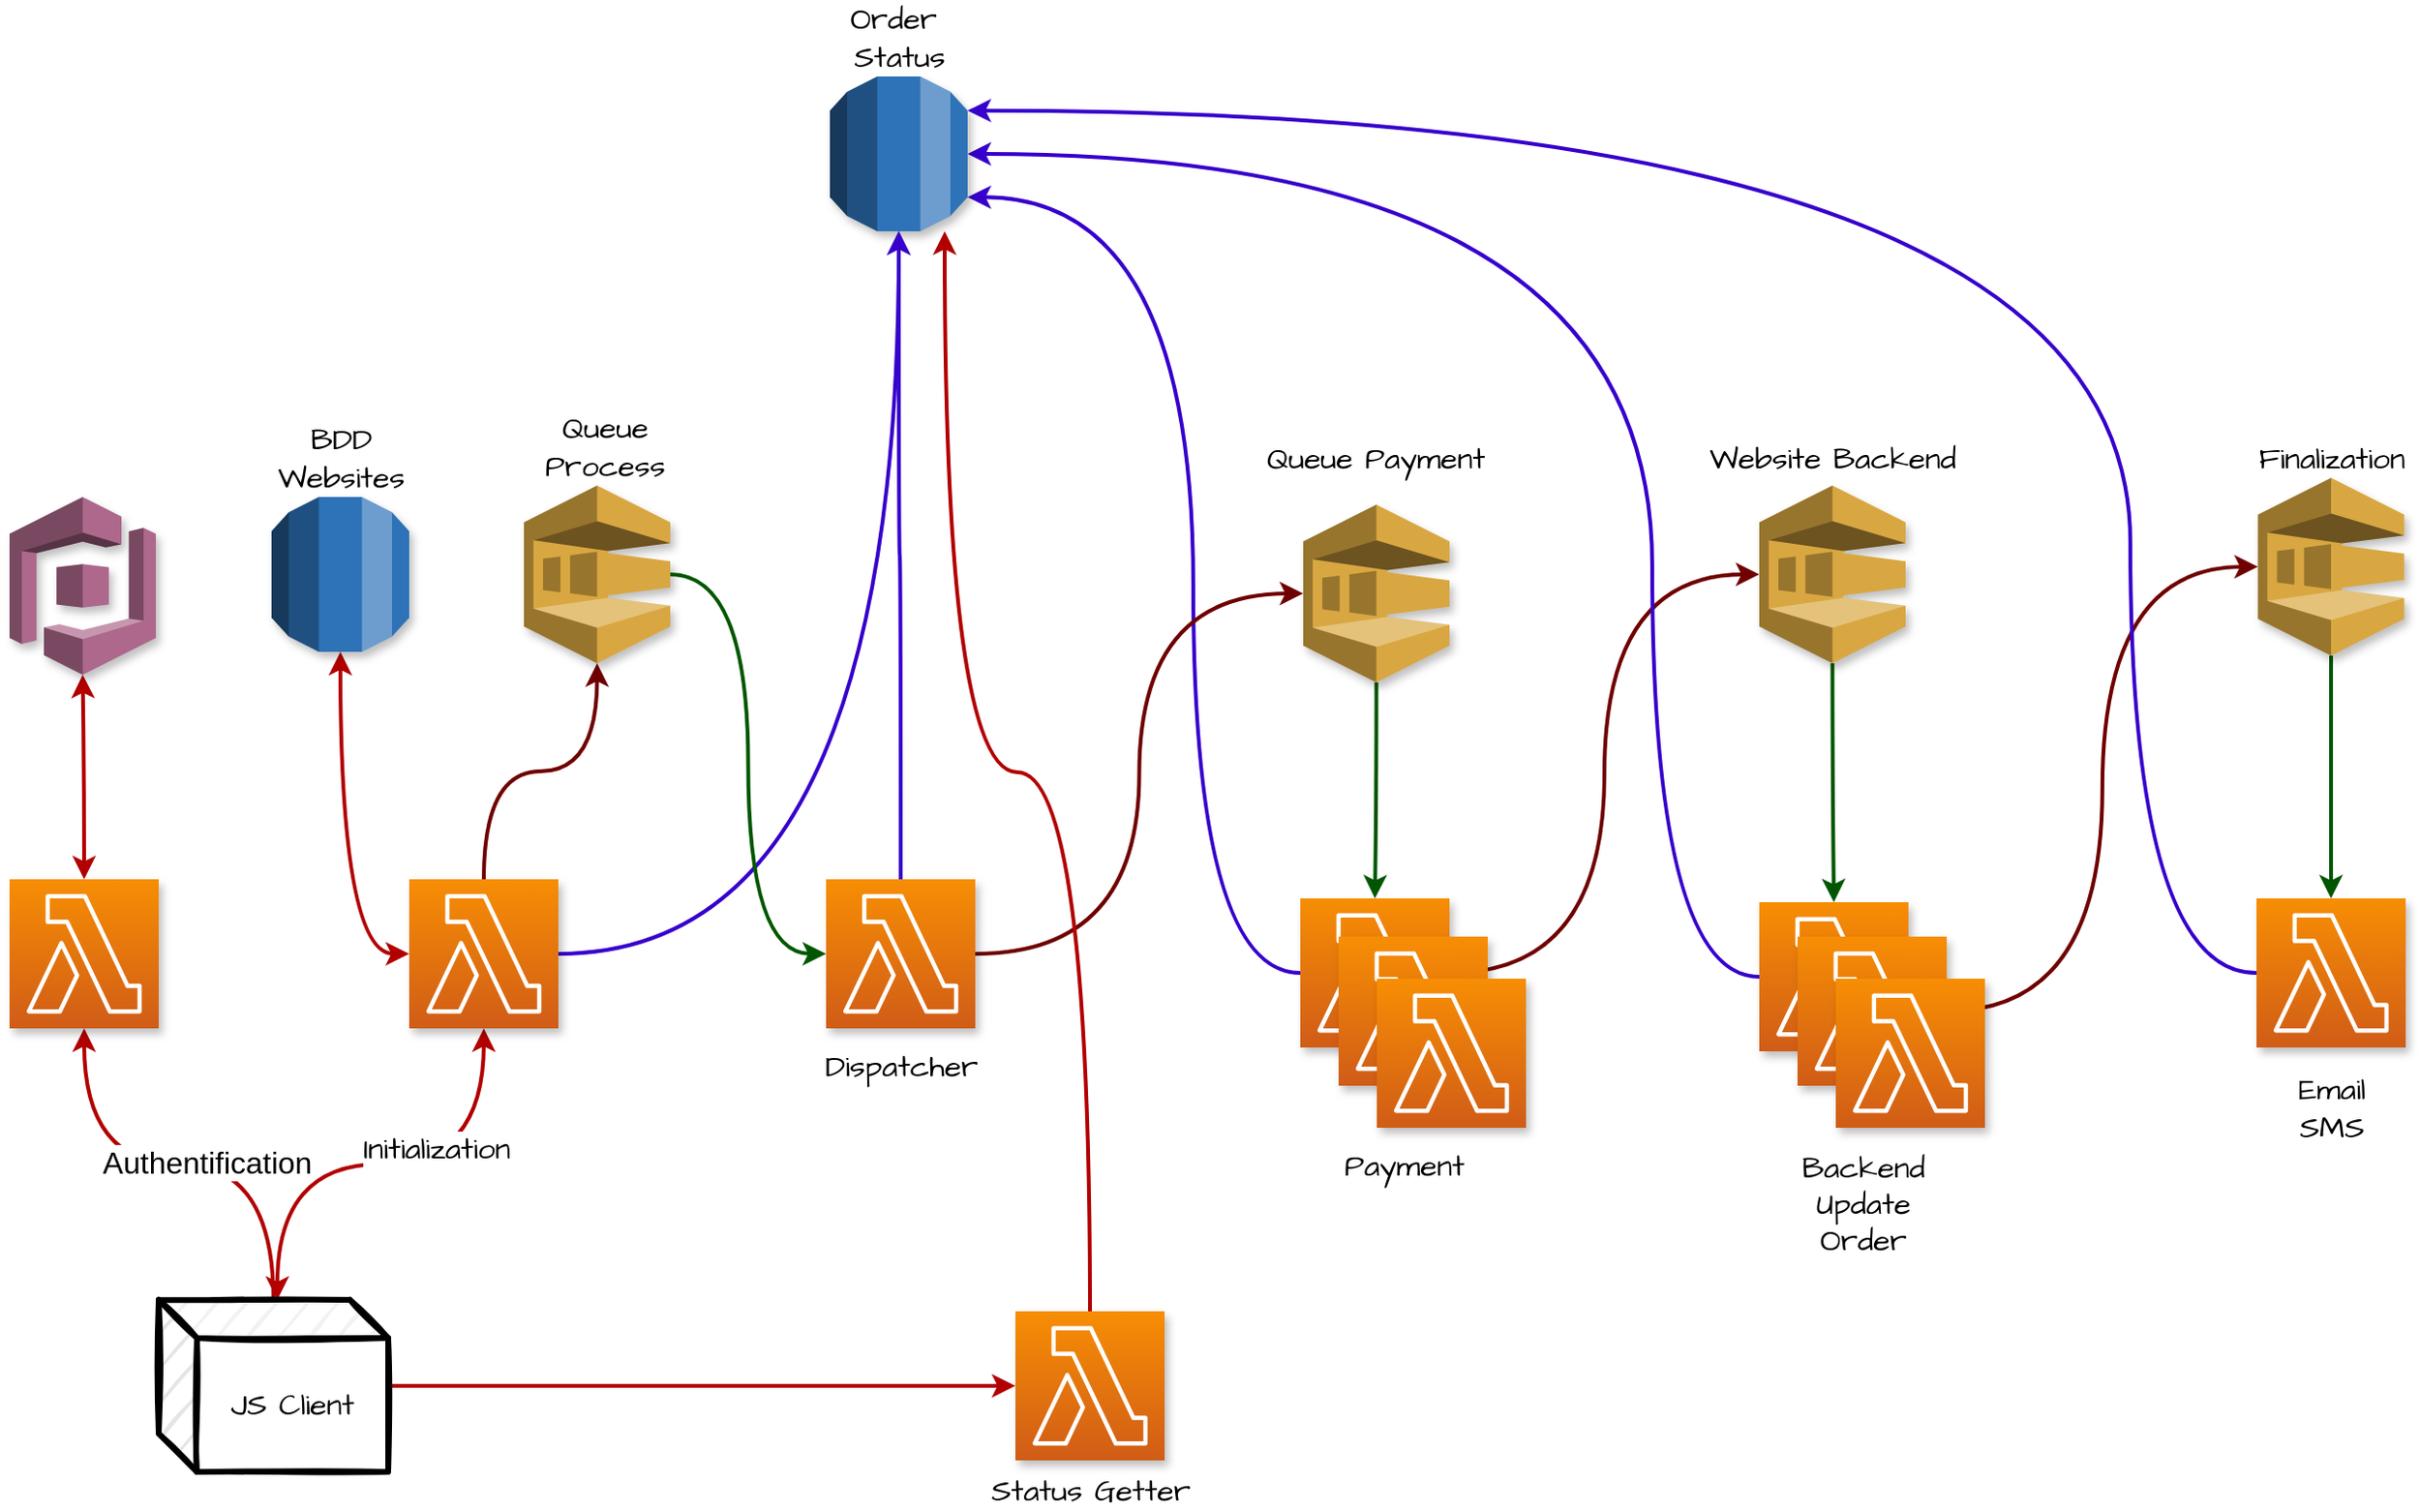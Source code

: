 <mxfile version="15.9.6" type="github">
  <diagram id="XZLAI_RSzJLNkHkKi3j2" name="Page-1">
    <mxGraphModel dx="1298" dy="1982" grid="1" gridSize="10" guides="1" tooltips="1" connect="1" arrows="1" fold="1" page="1" pageScale="1" pageWidth="827" pageHeight="1169" math="0" shadow="0">
      <root>
        <mxCell id="0" />
        <mxCell id="1" parent="0" />
        <mxCell id="h0UVCJsAGZdsQ6SNU_fm-9" style="edgeStyle=orthogonalEdgeStyle;orthogonalLoop=1;jettySize=auto;html=1;entryX=0.5;entryY=1;entryDx=0;entryDy=0;entryPerimeter=0;strokeWidth=2;sketch=0;curved=1;targetPerimeterSpacing=0;strokeColor=#B20000;fillColor=#e51400;" edge="1" parent="1" source="KVYzFe0HhOGAvs866bpS-1" target="h0UVCJsAGZdsQ6SNU_fm-3">
          <mxGeometry relative="1" as="geometry" />
        </mxCell>
        <mxCell id="h0UVCJsAGZdsQ6SNU_fm-10" value="Authentification" style="edgeLabel;html=1;align=center;verticalAlign=middle;resizable=0;points=[];fontSize=16;" vertex="1" connectable="0" parent="h0UVCJsAGZdsQ6SNU_fm-9">
          <mxGeometry x="-0.121" y="-1" relative="1" as="geometry">
            <mxPoint as="offset" />
          </mxGeometry>
        </mxCell>
        <mxCell id="h0UVCJsAGZdsQ6SNU_fm-15" style="edgeStyle=orthogonalEdgeStyle;curved=1;sketch=0;orthogonalLoop=1;jettySize=auto;html=1;entryX=0.5;entryY=1;entryDx=0;entryDy=0;entryPerimeter=0;fontFamily=Architects Daughter;fontSource=https%3A%2F%2Ffonts.googleapis.com%2Fcss%3Ffamily%3DArchitects%2BDaughter;startArrow=classic;startFill=1;targetPerimeterSpacing=0;strokeColor=#B20000;strokeWidth=2;exitX=0.517;exitY=0;exitDx=0;exitDy=0;exitPerimeter=0;fillColor=#e51400;" edge="1" parent="1" source="KVYzFe0HhOGAvs866bpS-1" target="h0UVCJsAGZdsQ6SNU_fm-14">
          <mxGeometry relative="1" as="geometry" />
        </mxCell>
        <mxCell id="h0UVCJsAGZdsQ6SNU_fm-16" value="Initialization" style="edgeLabel;html=1;align=center;verticalAlign=middle;resizable=0;points=[];fontFamily=Architects Daughter;fontSize=16;" vertex="1" connectable="0" parent="h0UVCJsAGZdsQ6SNU_fm-15">
          <mxGeometry x="0.232" y="8" relative="1" as="geometry">
            <mxPoint as="offset" />
          </mxGeometry>
        </mxCell>
        <mxCell id="h0UVCJsAGZdsQ6SNU_fm-71" style="edgeStyle=orthogonalEdgeStyle;curved=1;sketch=0;orthogonalLoop=1;jettySize=auto;html=1;entryX=0;entryY=0.5;entryDx=0;entryDy=0;entryPerimeter=0;shadow=0;fontFamily=Architects Daughter;fontSource=https%3A%2F%2Ffonts.googleapis.com%2Fcss%3Ffamily%3DArchitects%2BDaughter;fontSize=16;startArrow=none;startFill=0;targetPerimeterSpacing=0;strokeColor=#B20000;strokeWidth=2;fillColor=#e51400;" edge="1" parent="1" source="KVYzFe0HhOGAvs866bpS-1" target="h0UVCJsAGZdsQ6SNU_fm-69">
          <mxGeometry relative="1" as="geometry" />
        </mxCell>
        <mxCell id="KVYzFe0HhOGAvs866bpS-1" value="JS Client" style="shape=cube;whiteSpace=wrap;html=1;boundedLbl=1;backgroundOutline=1;darkOpacity=0.05;darkOpacity2=0.1;sketch=1;strokeWidth=3;fontFamily=Architects Daughter;fontSource=https%3A%2F%2Ffonts.googleapis.com%2Fcss%3Ffamily%3DArchitects%2BDaughter;fontSize=16;labelBackgroundColor=none;" parent="1" vertex="1">
          <mxGeometry x="129" y="450" width="120" height="90" as="geometry" />
        </mxCell>
        <mxCell id="h0UVCJsAGZdsQ6SNU_fm-11" value="" style="edgeStyle=orthogonalEdgeStyle;curved=1;sketch=1;orthogonalLoop=1;jettySize=auto;html=1;dashed=1;targetPerimeterSpacing=0;strokeColor=none;strokeWidth=2;shape=link;" edge="1" parent="1" source="h0UVCJsAGZdsQ6SNU_fm-3" target="h0UVCJsAGZdsQ6SNU_fm-4">
          <mxGeometry relative="1" as="geometry" />
        </mxCell>
        <mxCell id="h0UVCJsAGZdsQ6SNU_fm-12" style="edgeStyle=orthogonalEdgeStyle;curved=1;sketch=0;orthogonalLoop=1;jettySize=auto;html=1;entryX=0.5;entryY=1;entryDx=0;entryDy=0;entryPerimeter=0;targetPerimeterSpacing=0;strokeColor=#B20000;strokeWidth=2;startArrow=classic;startFill=1;fillColor=#e51400;" edge="1" parent="1" source="h0UVCJsAGZdsQ6SNU_fm-3" target="h0UVCJsAGZdsQ6SNU_fm-4">
          <mxGeometry relative="1" as="geometry" />
        </mxCell>
        <mxCell id="h0UVCJsAGZdsQ6SNU_fm-3" value="" style="sketch=0;points=[[0,0,0],[0.25,0,0],[0.5,0,0],[0.75,0,0],[1,0,0],[0,1,0],[0.25,1,0],[0.5,1,0],[0.75,1,0],[1,1,0],[0,0.25,0],[0,0.5,0],[0,0.75,0],[1,0.25,0],[1,0.5,0],[1,0.75,0]];outlineConnect=0;fontColor=#232F3E;gradientColor=#F78E04;gradientDirection=north;fillColor=#D05C17;strokeColor=#ffffff;dashed=0;verticalLabelPosition=bottom;verticalAlign=top;align=center;html=1;fontSize=12;fontStyle=0;aspect=fixed;shape=mxgraph.aws4.resourceIcon;resIcon=mxgraph.aws4.lambda;shadow=1;noLabel=0;" vertex="1" parent="1">
          <mxGeometry x="51" y="230" width="78" height="78" as="geometry" />
        </mxCell>
        <mxCell id="h0UVCJsAGZdsQ6SNU_fm-4" value="" style="outlineConnect=0;dashed=0;verticalLabelPosition=bottom;verticalAlign=top;align=center;html=1;shape=mxgraph.aws3.cognito;fillColor=#AD688B;gradientColor=none;shadow=1;sketch=0;strokeColor=#000000;" vertex="1" parent="1">
          <mxGeometry x="51" y="30" width="76.5" height="93" as="geometry" />
        </mxCell>
        <mxCell id="h0UVCJsAGZdsQ6SNU_fm-17" value="" style="edgeStyle=orthogonalEdgeStyle;curved=1;sketch=0;orthogonalLoop=1;jettySize=auto;html=1;fontFamily=Architects Daughter;fontSource=https%3A%2F%2Ffonts.googleapis.com%2Fcss%3Ffamily%3DArchitects%2BDaughter;fontSize=16;startArrow=none;startFill=0;targetPerimeterSpacing=0;strokeColor=#6F0000;strokeWidth=2;fillColor=#a20025;" edge="1" parent="1" source="h0UVCJsAGZdsQ6SNU_fm-14" target="h0UVCJsAGZdsQ6SNU_fm-1">
          <mxGeometry relative="1" as="geometry" />
        </mxCell>
        <mxCell id="h0UVCJsAGZdsQ6SNU_fm-32" style="edgeStyle=orthogonalEdgeStyle;curved=1;sketch=0;orthogonalLoop=1;jettySize=auto;html=1;exitX=0;exitY=0.5;exitDx=0;exitDy=0;exitPerimeter=0;entryX=0.5;entryY=1;entryDx=0;entryDy=0;entryPerimeter=0;fontFamily=Architects Daughter;fontSource=https%3A%2F%2Ffonts.googleapis.com%2Fcss%3Ffamily%3DArchitects%2BDaughter;fontSize=16;startArrow=classic;startFill=1;targetPerimeterSpacing=0;strokeColor=#B20000;strokeWidth=2;fillColor=#e51400;" edge="1" parent="1" source="h0UVCJsAGZdsQ6SNU_fm-14" target="h0UVCJsAGZdsQ6SNU_fm-30">
          <mxGeometry relative="1" as="geometry" />
        </mxCell>
        <mxCell id="h0UVCJsAGZdsQ6SNU_fm-42" style="edgeStyle=orthogonalEdgeStyle;curved=1;sketch=0;orthogonalLoop=1;jettySize=auto;html=1;exitX=1;exitY=0.5;exitDx=0;exitDy=0;exitPerimeter=0;fontFamily=Architects Daughter;fontSource=https%3A%2F%2Ffonts.googleapis.com%2Fcss%3Ffamily%3DArchitects%2BDaughter;fontSize=16;startArrow=none;startFill=0;targetPerimeterSpacing=0;strokeColor=#3700CC;strokeWidth=2;entryX=0.5;entryY=1;entryDx=0;entryDy=0;entryPerimeter=0;fillColor=#6a00ff;" edge="1" parent="1" source="h0UVCJsAGZdsQ6SNU_fm-14" target="h0UVCJsAGZdsQ6SNU_fm-40">
          <mxGeometry relative="1" as="geometry">
            <mxPoint x="460" y="-110" as="targetPoint" />
            <Array as="points">
              <mxPoint x="516" y="269" />
            </Array>
          </mxGeometry>
        </mxCell>
        <mxCell id="h0UVCJsAGZdsQ6SNU_fm-14" value="" style="sketch=0;points=[[0,0,0],[0.25,0,0],[0.5,0,0],[0.75,0,0],[1,0,0],[0,1,0],[0.25,1,0],[0.5,1,0],[0.75,1,0],[1,1,0],[0,0.25,0],[0,0.5,0],[0,0.75,0],[1,0.25,0],[1,0.5,0],[1,0.75,0]];outlineConnect=0;fontColor=#232F3E;gradientColor=#F78E04;gradientDirection=north;fillColor=#D05C17;strokeColor=#ffffff;dashed=0;verticalLabelPosition=bottom;verticalAlign=top;align=center;html=1;fontSize=12;fontStyle=0;aspect=fixed;shape=mxgraph.aws4.resourceIcon;resIcon=mxgraph.aws4.lambda;shadow=1;noLabel=0;" vertex="1" parent="1">
          <mxGeometry x="260" y="230" width="78" height="78" as="geometry" />
        </mxCell>
        <mxCell id="h0UVCJsAGZdsQ6SNU_fm-27" value="" style="edgeStyle=orthogonalEdgeStyle;curved=1;sketch=0;orthogonalLoop=1;jettySize=auto;html=1;fontFamily=Architects Daughter;fontSource=https%3A%2F%2Ffonts.googleapis.com%2Fcss%3Ffamily%3DArchitects%2BDaughter;fontSize=16;startArrow=none;startFill=0;targetPerimeterSpacing=0;strokeColor=#6F0000;strokeWidth=2;entryX=0;entryY=0.5;entryDx=0;entryDy=0;entryPerimeter=0;fillColor=#a20025;" edge="1" parent="1" source="h0UVCJsAGZdsQ6SNU_fm-19" target="h0UVCJsAGZdsQ6SNU_fm-52">
          <mxGeometry relative="1" as="geometry" />
        </mxCell>
        <mxCell id="h0UVCJsAGZdsQ6SNU_fm-60" style="edgeStyle=orthogonalEdgeStyle;curved=1;sketch=0;orthogonalLoop=1;jettySize=auto;html=1;entryX=1;entryY=0.78;entryDx=0;entryDy=0;entryPerimeter=0;shadow=0;fontFamily=Architects Daughter;fontSource=https%3A%2F%2Ffonts.googleapis.com%2Fcss%3Ffamily%3DArchitects%2BDaughter;fontSize=16;startArrow=none;startFill=0;targetPerimeterSpacing=0;strokeColor=#3700CC;strokeWidth=2;fillColor=#6a00ff;" edge="1" parent="1" source="h0UVCJsAGZdsQ6SNU_fm-19" target="h0UVCJsAGZdsQ6SNU_fm-40">
          <mxGeometry relative="1" as="geometry">
            <Array as="points">
              <mxPoint x="670" y="279" />
              <mxPoint x="670" y="-127" />
            </Array>
          </mxGeometry>
        </mxCell>
        <mxCell id="h0UVCJsAGZdsQ6SNU_fm-19" value="" style="sketch=0;points=[[0,0,0],[0.25,0,0],[0.5,0,0],[0.75,0,0],[1,0,0],[0,1,0],[0.25,1,0],[0.5,1,0],[0.75,1,0],[1,1,0],[0,0.25,0],[0,0.5,0],[0,0.75,0],[1,0.25,0],[1,0.5,0],[1,0.75,0]];outlineConnect=0;fontColor=#232F3E;gradientColor=#F78E04;gradientDirection=north;fillColor=#D05C17;strokeColor=#ffffff;dashed=0;verticalLabelPosition=bottom;verticalAlign=top;align=center;html=1;fontSize=12;fontStyle=0;aspect=fixed;shape=mxgraph.aws4.resourceIcon;resIcon=mxgraph.aws4.lambda;shadow=1;noLabel=0;" vertex="1" parent="1">
          <mxGeometry x="726" y="240" width="78" height="78" as="geometry" />
        </mxCell>
        <mxCell id="h0UVCJsAGZdsQ6SNU_fm-22" value="Payment" style="text;html=1;align=center;verticalAlign=middle;resizable=0;points=[];autosize=1;strokeColor=none;fillColor=none;fontSize=16;fontFamily=Architects Daughter;" vertex="1" parent="1">
          <mxGeometry x="740" y="370" width="80" height="20" as="geometry" />
        </mxCell>
        <mxCell id="h0UVCJsAGZdsQ6SNU_fm-23" value="" style="sketch=0;points=[[0,0,0],[0.25,0,0],[0.5,0,0],[0.75,0,0],[1,0,0],[0,1,0],[0.25,1,0],[0.5,1,0],[0.75,1,0],[1,1,0],[0,0.25,0],[0,0.5,0],[0,0.75,0],[1,0.25,0],[1,0.5,0],[1,0.75,0]];outlineConnect=0;fontColor=#232F3E;gradientColor=#F78E04;gradientDirection=north;fillColor=#D05C17;strokeColor=#ffffff;dashed=0;verticalLabelPosition=bottom;verticalAlign=top;align=center;html=1;fontSize=12;fontStyle=0;aspect=fixed;shape=mxgraph.aws4.resourceIcon;resIcon=mxgraph.aws4.lambda;shadow=1;noLabel=0;" vertex="1" parent="1">
          <mxGeometry x="746" y="260" width="78" height="78" as="geometry" />
        </mxCell>
        <mxCell id="h0UVCJsAGZdsQ6SNU_fm-24" value="" style="sketch=0;points=[[0,0,0],[0.25,0,0],[0.5,0,0],[0.75,0,0],[1,0,0],[0,1,0],[0.25,1,0],[0.5,1,0],[0.75,1,0],[1,1,0],[0,0.25,0],[0,0.5,0],[0,0.75,0],[1,0.25,0],[1,0.5,0],[1,0.75,0]];outlineConnect=0;fontColor=#232F3E;gradientColor=#F78E04;gradientDirection=north;fillColor=#D05C17;strokeColor=#ffffff;dashed=0;verticalLabelPosition=bottom;verticalAlign=top;align=center;html=1;fontSize=12;fontStyle=0;aspect=fixed;shape=mxgraph.aws4.resourceIcon;resIcon=mxgraph.aws4.lambda;shadow=1;noLabel=0;" vertex="1" parent="1">
          <mxGeometry x="766" y="282" width="78" height="78" as="geometry" />
        </mxCell>
        <mxCell id="h0UVCJsAGZdsQ6SNU_fm-58" style="edgeStyle=orthogonalEdgeStyle;curved=1;sketch=0;orthogonalLoop=1;jettySize=auto;html=1;exitX=0.5;exitY=1;exitDx=0;exitDy=0;exitPerimeter=0;shadow=0;fontFamily=Architects Daughter;fontSource=https%3A%2F%2Ffonts.googleapis.com%2Fcss%3Ffamily%3DArchitects%2BDaughter;fontSize=16;startArrow=none;startFill=0;targetPerimeterSpacing=0;strokeColor=#005700;strokeWidth=2;fillColor=#008a00;" edge="1" parent="1" source="h0UVCJsAGZdsQ6SNU_fm-26" target="h0UVCJsAGZdsQ6SNU_fm-19">
          <mxGeometry relative="1" as="geometry" />
        </mxCell>
        <mxCell id="h0UVCJsAGZdsQ6SNU_fm-26" value="" style="outlineConnect=0;dashed=0;verticalLabelPosition=bottom;verticalAlign=top;align=center;html=1;shape=mxgraph.aws3.sqs;fillColor=#D9A741;gradientColor=none;sketch=0;strokeColor=#000000;shadow=1;" vertex="1" parent="1">
          <mxGeometry x="727.5" y="34" width="76.5" height="93" as="geometry" />
        </mxCell>
        <mxCell id="h0UVCJsAGZdsQ6SNU_fm-61" style="edgeStyle=orthogonalEdgeStyle;curved=1;sketch=0;orthogonalLoop=1;jettySize=auto;html=1;entryX=1;entryY=0.5;entryDx=0;entryDy=0;entryPerimeter=0;shadow=0;fontFamily=Architects Daughter;fontSource=https%3A%2F%2Ffonts.googleapis.com%2Fcss%3Ffamily%3DArchitects%2BDaughter;fontSize=16;startArrow=none;startFill=0;targetPerimeterSpacing=0;strokeColor=#3700CC;strokeWidth=2;fillColor=#6a00ff;" edge="1" parent="1" source="h0UVCJsAGZdsQ6SNU_fm-28" target="h0UVCJsAGZdsQ6SNU_fm-40">
          <mxGeometry relative="1" as="geometry">
            <Array as="points">
              <mxPoint x="910" y="281" />
              <mxPoint x="910" y="-149" />
            </Array>
          </mxGeometry>
        </mxCell>
        <mxCell id="h0UVCJsAGZdsQ6SNU_fm-28" value="" style="sketch=0;points=[[0,0,0],[0.25,0,0],[0.5,0,0],[0.75,0,0],[1,0,0],[0,1,0],[0.25,1,0],[0.5,1,0],[0.75,1,0],[1,1,0],[0,0.25,0],[0,0.5,0],[0,0.75,0],[1,0.25,0],[1,0.5,0],[1,0.75,0]];outlineConnect=0;fontColor=#232F3E;gradientColor=#F78E04;gradientDirection=north;fillColor=#D05C17;strokeColor=#ffffff;dashed=0;verticalLabelPosition=bottom;verticalAlign=top;align=center;html=1;fontSize=12;fontStyle=0;aspect=fixed;shape=mxgraph.aws4.resourceIcon;resIcon=mxgraph.aws4.lambda;shadow=1;noLabel=0;" vertex="1" parent="1">
          <mxGeometry x="966" y="242" width="78" height="78" as="geometry" />
        </mxCell>
        <mxCell id="h0UVCJsAGZdsQ6SNU_fm-33" value="" style="group" vertex="1" connectable="0" parent="1">
          <mxGeometry x="188" y="-10" width="76" height="121" as="geometry" />
        </mxCell>
        <mxCell id="h0UVCJsAGZdsQ6SNU_fm-30" value="" style="outlineConnect=0;dashed=0;verticalLabelPosition=bottom;verticalAlign=top;align=center;html=1;shape=mxgraph.aws3.rds;fillColor=#2E73B8;gradientColor=none;shadow=1;sketch=0;fontFamily=Architects Daughter;fontSource=https%3A%2F%2Ffonts.googleapis.com%2Fcss%3Ffamily%3DArchitects%2BDaughter;fontSize=16;strokeColor=#000000;" vertex="1" parent="h0UVCJsAGZdsQ6SNU_fm-33">
          <mxGeometry y="40" width="72" height="81" as="geometry" />
        </mxCell>
        <mxCell id="h0UVCJsAGZdsQ6SNU_fm-31" value="BDD&lt;br&gt;Websites" style="text;html=1;align=center;verticalAlign=middle;resizable=0;points=[];autosize=1;strokeColor=none;fillColor=none;fontSize=16;fontFamily=Architects Daughter;" vertex="1" parent="h0UVCJsAGZdsQ6SNU_fm-33">
          <mxGeometry x="-4" width="80" height="40" as="geometry" />
        </mxCell>
        <mxCell id="h0UVCJsAGZdsQ6SNU_fm-34" value="" style="group" vertex="1" connectable="0" parent="1">
          <mxGeometry x="320" y="-16" width="81.5" height="133" as="geometry" />
        </mxCell>
        <mxCell id="h0UVCJsAGZdsQ6SNU_fm-1" value="" style="outlineConnect=0;dashed=0;verticalLabelPosition=bottom;verticalAlign=top;align=center;html=1;shape=mxgraph.aws3.sqs;fillColor=#D9A741;gradientColor=none;sketch=0;strokeColor=#000000;shadow=1;" vertex="1" parent="h0UVCJsAGZdsQ6SNU_fm-34">
          <mxGeometry y="40" width="76.5" height="93" as="geometry" />
        </mxCell>
        <mxCell id="h0UVCJsAGZdsQ6SNU_fm-29" value="Queue&lt;br&gt;Process" style="text;html=1;align=center;verticalAlign=middle;resizable=0;points=[];autosize=1;strokeColor=none;fillColor=none;fontSize=16;fontFamily=Architects Daughter;" vertex="1" parent="h0UVCJsAGZdsQ6SNU_fm-34">
          <mxGeometry x="1.5" width="80" height="40" as="geometry" />
        </mxCell>
        <mxCell id="h0UVCJsAGZdsQ6SNU_fm-39" value="" style="group" vertex="1" connectable="0" parent="1">
          <mxGeometry x="480" y="-230" width="76" height="121" as="geometry" />
        </mxCell>
        <mxCell id="h0UVCJsAGZdsQ6SNU_fm-40" value="" style="outlineConnect=0;dashed=0;verticalLabelPosition=bottom;verticalAlign=top;align=center;html=1;shape=mxgraph.aws3.rds;fillColor=#2E73B8;gradientColor=none;shadow=1;sketch=0;fontFamily=Architects Daughter;fontSource=https%3A%2F%2Ffonts.googleapis.com%2Fcss%3Ffamily%3DArchitects%2BDaughter;fontSize=16;strokeColor=#000000;" vertex="1" parent="h0UVCJsAGZdsQ6SNU_fm-39">
          <mxGeometry y="40" width="72" height="81" as="geometry" />
        </mxCell>
        <mxCell id="h0UVCJsAGZdsQ6SNU_fm-41" value="Order&amp;nbsp;&lt;br&gt;Status" style="text;html=1;align=center;verticalAlign=middle;resizable=0;points=[];autosize=1;strokeColor=none;fillColor=none;fontSize=16;fontFamily=Architects Daughter;" vertex="1" parent="h0UVCJsAGZdsQ6SNU_fm-39">
          <mxGeometry x="1" width="70" height="40" as="geometry" />
        </mxCell>
        <mxCell id="h0UVCJsAGZdsQ6SNU_fm-45" value="Queue Payment" style="text;html=1;align=center;verticalAlign=middle;resizable=0;points=[];autosize=1;strokeColor=none;fillColor=none;fontSize=16;fontFamily=Architects Daughter;" vertex="1" parent="1">
          <mxGeometry x="700" width="130" height="20" as="geometry" />
        </mxCell>
        <mxCell id="h0UVCJsAGZdsQ6SNU_fm-49" style="edgeStyle=orthogonalEdgeStyle;curved=1;sketch=0;orthogonalLoop=1;jettySize=auto;html=1;entryX=0;entryY=0.5;entryDx=0;entryDy=0;entryPerimeter=0;fontFamily=Architects Daughter;fontSource=https%3A%2F%2Ffonts.googleapis.com%2Fcss%3Ffamily%3DArchitects%2BDaughter;fontSize=16;startArrow=none;startFill=0;targetPerimeterSpacing=0;strokeColor=#6F0000;strokeWidth=2;fillColor=#a20025;" edge="1" parent="1" source="h0UVCJsAGZdsQ6SNU_fm-46" target="h0UVCJsAGZdsQ6SNU_fm-26">
          <mxGeometry relative="1" as="geometry" />
        </mxCell>
        <mxCell id="h0UVCJsAGZdsQ6SNU_fm-51" style="edgeStyle=orthogonalEdgeStyle;curved=1;sketch=0;orthogonalLoop=1;jettySize=auto;html=1;entryX=0.5;entryY=1;entryDx=0;entryDy=0;entryPerimeter=0;fontFamily=Architects Daughter;fontSource=https%3A%2F%2Ffonts.googleapis.com%2Fcss%3Ffamily%3DArchitects%2BDaughter;fontSize=16;startArrow=none;startFill=0;targetPerimeterSpacing=0;strokeColor=#3700CC;strokeWidth=2;shadow=0;fillColor=#6a00ff;" edge="1" parent="1" source="h0UVCJsAGZdsQ6SNU_fm-46" target="h0UVCJsAGZdsQ6SNU_fm-40">
          <mxGeometry relative="1" as="geometry" />
        </mxCell>
        <mxCell id="h0UVCJsAGZdsQ6SNU_fm-46" value="" style="sketch=0;points=[[0,0,0],[0.25,0,0],[0.5,0,0],[0.75,0,0],[1,0,0],[0,1,0],[0.25,1,0],[0.5,1,0],[0.75,1,0],[1,1,0],[0,0.25,0],[0,0.5,0],[0,0.75,0],[1,0.25,0],[1,0.5,0],[1,0.75,0]];outlineConnect=0;fontColor=#232F3E;gradientColor=#F78E04;gradientDirection=north;fillColor=#D05C17;strokeColor=#ffffff;dashed=0;verticalLabelPosition=bottom;verticalAlign=top;align=center;html=1;fontSize=12;fontStyle=0;aspect=fixed;shape=mxgraph.aws4.resourceIcon;resIcon=mxgraph.aws4.lambda;shadow=1;noLabel=0;" vertex="1" parent="1">
          <mxGeometry x="478" y="230" width="78" height="78" as="geometry" />
        </mxCell>
        <mxCell id="h0UVCJsAGZdsQ6SNU_fm-47" style="edgeStyle=orthogonalEdgeStyle;curved=1;sketch=0;orthogonalLoop=1;jettySize=auto;html=1;entryX=0;entryY=0.5;entryDx=0;entryDy=0;entryPerimeter=0;fontFamily=Architects Daughter;fontSource=https%3A%2F%2Ffonts.googleapis.com%2Fcss%3Ffamily%3DArchitects%2BDaughter;fontSize=16;startArrow=none;startFill=0;targetPerimeterSpacing=0;strokeColor=#005700;strokeWidth=2;fillColor=#008a00;" edge="1" parent="1" source="h0UVCJsAGZdsQ6SNU_fm-1" target="h0UVCJsAGZdsQ6SNU_fm-46">
          <mxGeometry relative="1" as="geometry" />
        </mxCell>
        <mxCell id="h0UVCJsAGZdsQ6SNU_fm-48" value="Dispatcher" style="text;html=1;align=center;verticalAlign=middle;resizable=0;points=[];autosize=1;strokeColor=none;fillColor=none;fontSize=16;fontFamily=Architects Daughter;" vertex="1" parent="1">
          <mxGeometry x="467" y="318" width="100" height="20" as="geometry" />
        </mxCell>
        <mxCell id="h0UVCJsAGZdsQ6SNU_fm-59" style="edgeStyle=orthogonalEdgeStyle;curved=1;sketch=0;orthogonalLoop=1;jettySize=auto;html=1;exitX=0.5;exitY=1;exitDx=0;exitDy=0;exitPerimeter=0;entryX=0.5;entryY=0;entryDx=0;entryDy=0;entryPerimeter=0;shadow=0;fontFamily=Architects Daughter;fontSource=https%3A%2F%2Ffonts.googleapis.com%2Fcss%3Ffamily%3DArchitects%2BDaughter;fontSize=16;startArrow=none;startFill=0;targetPerimeterSpacing=0;strokeColor=#005700;strokeWidth=2;fillColor=#008a00;" edge="1" parent="1" source="h0UVCJsAGZdsQ6SNU_fm-52" target="h0UVCJsAGZdsQ6SNU_fm-28">
          <mxGeometry relative="1" as="geometry" />
        </mxCell>
        <mxCell id="h0UVCJsAGZdsQ6SNU_fm-52" value="" style="outlineConnect=0;dashed=0;verticalLabelPosition=bottom;verticalAlign=top;align=center;html=1;shape=mxgraph.aws3.sqs;fillColor=#D9A741;gradientColor=none;sketch=0;strokeColor=#000000;shadow=1;" vertex="1" parent="1">
          <mxGeometry x="966" y="24" width="76.5" height="93" as="geometry" />
        </mxCell>
        <mxCell id="h0UVCJsAGZdsQ6SNU_fm-54" value="Website Backend" style="text;html=1;align=center;verticalAlign=middle;resizable=0;points=[];autosize=1;strokeColor=none;fillColor=none;fontSize=16;fontFamily=Architects Daughter;" vertex="1" parent="1">
          <mxGeometry x="934.25" width="140" height="20" as="geometry" />
        </mxCell>
        <mxCell id="h0UVCJsAGZdsQ6SNU_fm-55" value="Backend&lt;br&gt;Update&lt;br&gt;Order" style="text;html=1;align=center;verticalAlign=middle;resizable=0;points=[];autosize=1;strokeColor=none;fillColor=none;fontSize=16;fontFamily=Architects Daughter;" vertex="1" parent="1">
          <mxGeometry x="980" y="370" width="80" height="60" as="geometry" />
        </mxCell>
        <mxCell id="h0UVCJsAGZdsQ6SNU_fm-66" style="edgeStyle=orthogonalEdgeStyle;curved=1;sketch=0;orthogonalLoop=1;jettySize=auto;html=1;entryX=0;entryY=0.5;entryDx=0;entryDy=0;entryPerimeter=0;shadow=0;fontFamily=Architects Daughter;fontSource=https%3A%2F%2Ffonts.googleapis.com%2Fcss%3Ffamily%3DArchitects%2BDaughter;fontSize=16;startArrow=none;startFill=0;targetPerimeterSpacing=0;strokeColor=#6F0000;strokeWidth=2;fillColor=#a20025;" edge="1" parent="1" source="h0UVCJsAGZdsQ6SNU_fm-56" target="h0UVCJsAGZdsQ6SNU_fm-62">
          <mxGeometry relative="1" as="geometry" />
        </mxCell>
        <mxCell id="h0UVCJsAGZdsQ6SNU_fm-56" value="" style="sketch=0;points=[[0,0,0],[0.25,0,0],[0.5,0,0],[0.75,0,0],[1,0,0],[0,1,0],[0.25,1,0],[0.5,1,0],[0.75,1,0],[1,1,0],[0,0.25,0],[0,0.5,0],[0,0.75,0],[1,0.25,0],[1,0.5,0],[1,0.75,0]];outlineConnect=0;fontColor=#232F3E;gradientColor=#F78E04;gradientDirection=north;fillColor=#D05C17;strokeColor=#ffffff;dashed=0;verticalLabelPosition=bottom;verticalAlign=top;align=center;html=1;fontSize=12;fontStyle=0;aspect=fixed;shape=mxgraph.aws4.resourceIcon;resIcon=mxgraph.aws4.lambda;shadow=1;noLabel=0;" vertex="1" parent="1">
          <mxGeometry x="986" y="260" width="78" height="78" as="geometry" />
        </mxCell>
        <mxCell id="h0UVCJsAGZdsQ6SNU_fm-57" value="" style="sketch=0;points=[[0,0,0],[0.25,0,0],[0.5,0,0],[0.75,0,0],[1,0,0],[0,1,0],[0.25,1,0],[0.5,1,0],[0.75,1,0],[1,1,0],[0,0.25,0],[0,0.5,0],[0,0.75,0],[1,0.25,0],[1,0.5,0],[1,0.75,0]];outlineConnect=0;fontColor=#232F3E;gradientColor=#F78E04;gradientDirection=north;fillColor=#D05C17;strokeColor=#ffffff;dashed=0;verticalLabelPosition=bottom;verticalAlign=top;align=center;html=1;fontSize=12;fontStyle=0;aspect=fixed;shape=mxgraph.aws4.resourceIcon;resIcon=mxgraph.aws4.lambda;shadow=1;noLabel=0;" vertex="1" parent="1">
          <mxGeometry x="1006" y="282" width="78" height="78" as="geometry" />
        </mxCell>
        <mxCell id="h0UVCJsAGZdsQ6SNU_fm-67" style="edgeStyle=orthogonalEdgeStyle;curved=1;sketch=0;orthogonalLoop=1;jettySize=auto;html=1;exitX=0.5;exitY=1;exitDx=0;exitDy=0;exitPerimeter=0;entryX=0.5;entryY=0;entryDx=0;entryDy=0;entryPerimeter=0;shadow=0;fontFamily=Architects Daughter;fontSource=https%3A%2F%2Ffonts.googleapis.com%2Fcss%3Ffamily%3DArchitects%2BDaughter;fontSize=16;startArrow=none;startFill=0;targetPerimeterSpacing=0;strokeColor=#005700;strokeWidth=2;fillColor=#008a00;" edge="1" parent="1" source="h0UVCJsAGZdsQ6SNU_fm-62" target="h0UVCJsAGZdsQ6SNU_fm-64">
          <mxGeometry relative="1" as="geometry" />
        </mxCell>
        <mxCell id="h0UVCJsAGZdsQ6SNU_fm-62" value="" style="outlineConnect=0;dashed=0;verticalLabelPosition=bottom;verticalAlign=top;align=center;html=1;shape=mxgraph.aws3.sqs;fillColor=#D9A741;gradientColor=none;sketch=0;strokeColor=#000000;shadow=1;" vertex="1" parent="1">
          <mxGeometry x="1226.75" y="20" width="76.5" height="93" as="geometry" />
        </mxCell>
        <mxCell id="h0UVCJsAGZdsQ6SNU_fm-63" value="Finalization" style="text;html=1;align=center;verticalAlign=middle;resizable=0;points=[];autosize=1;strokeColor=none;fillColor=none;fontSize=16;fontFamily=Architects Daughter;" vertex="1" parent="1">
          <mxGeometry x="1220" width="90" height="20" as="geometry" />
        </mxCell>
        <mxCell id="h0UVCJsAGZdsQ6SNU_fm-68" style="edgeStyle=orthogonalEdgeStyle;curved=1;sketch=0;orthogonalLoop=1;jettySize=auto;html=1;exitX=0;exitY=0.5;exitDx=0;exitDy=0;exitPerimeter=0;entryX=1;entryY=0.22;entryDx=0;entryDy=0;entryPerimeter=0;shadow=0;fontFamily=Architects Daughter;fontSource=https%3A%2F%2Ffonts.googleapis.com%2Fcss%3Ffamily%3DArchitects%2BDaughter;fontSize=16;startArrow=none;startFill=0;targetPerimeterSpacing=0;strokeColor=#3700CC;strokeWidth=2;fillColor=#6a00ff;" edge="1" parent="1" source="h0UVCJsAGZdsQ6SNU_fm-64" target="h0UVCJsAGZdsQ6SNU_fm-40">
          <mxGeometry relative="1" as="geometry">
            <Array as="points">
              <mxPoint x="1160" y="279" />
              <mxPoint x="1160" y="-172" />
            </Array>
          </mxGeometry>
        </mxCell>
        <mxCell id="h0UVCJsAGZdsQ6SNU_fm-64" value="" style="sketch=0;points=[[0,0,0],[0.25,0,0],[0.5,0,0],[0.75,0,0],[1,0,0],[0,1,0],[0.25,1,0],[0.5,1,0],[0.75,1,0],[1,1,0],[0,0.25,0],[0,0.5,0],[0,0.75,0],[1,0.25,0],[1,0.5,0],[1,0.75,0]];outlineConnect=0;fontColor=#232F3E;gradientColor=#F78E04;gradientDirection=north;fillColor=#D05C17;strokeColor=#ffffff;dashed=0;verticalLabelPosition=bottom;verticalAlign=top;align=center;html=1;fontSize=12;fontStyle=0;aspect=fixed;shape=mxgraph.aws4.resourceIcon;resIcon=mxgraph.aws4.lambda;shadow=1;noLabel=0;" vertex="1" parent="1">
          <mxGeometry x="1226" y="240" width="78" height="78" as="geometry" />
        </mxCell>
        <mxCell id="h0UVCJsAGZdsQ6SNU_fm-65" value="Email&lt;br&gt;SMS" style="text;html=1;align=center;verticalAlign=middle;resizable=0;points=[];autosize=1;strokeColor=none;fillColor=none;fontSize=16;fontFamily=Architects Daughter;" vertex="1" parent="1">
          <mxGeometry x="1240" y="330" width="50" height="40" as="geometry" />
        </mxCell>
        <mxCell id="h0UVCJsAGZdsQ6SNU_fm-72" style="edgeStyle=orthogonalEdgeStyle;curved=1;sketch=0;orthogonalLoop=1;jettySize=auto;html=1;exitX=0.5;exitY=0;exitDx=0;exitDy=0;exitPerimeter=0;shadow=0;fontFamily=Architects Daughter;fontSource=https%3A%2F%2Ffonts.googleapis.com%2Fcss%3Ffamily%3DArchitects%2BDaughter;fontSize=16;startArrow=none;startFill=0;targetPerimeterSpacing=0;strokeColor=#B20000;strokeWidth=2;fillColor=#e51400;" edge="1" parent="1" source="h0UVCJsAGZdsQ6SNU_fm-69" target="h0UVCJsAGZdsQ6SNU_fm-40">
          <mxGeometry relative="1" as="geometry">
            <Array as="points">
              <mxPoint x="616" y="174" />
              <mxPoint x="540" y="174" />
            </Array>
          </mxGeometry>
        </mxCell>
        <mxCell id="h0UVCJsAGZdsQ6SNU_fm-69" value="" style="sketch=0;points=[[0,0,0],[0.25,0,0],[0.5,0,0],[0.75,0,0],[1,0,0],[0,1,0],[0.25,1,0],[0.5,1,0],[0.75,1,0],[1,1,0],[0,0.25,0],[0,0.5,0],[0,0.75,0],[1,0.25,0],[1,0.5,0],[1,0.75,0]];outlineConnect=0;fontColor=#232F3E;gradientColor=#F78E04;gradientDirection=north;fillColor=#D05C17;strokeColor=#ffffff;dashed=0;verticalLabelPosition=bottom;verticalAlign=top;align=center;html=1;fontSize=12;fontStyle=0;aspect=fixed;shape=mxgraph.aws4.resourceIcon;resIcon=mxgraph.aws4.lambda;shadow=1;noLabel=0;" vertex="1" parent="1">
          <mxGeometry x="577" y="456" width="78" height="78" as="geometry" />
        </mxCell>
        <mxCell id="h0UVCJsAGZdsQ6SNU_fm-70" value="Status Getter" style="text;html=1;align=center;verticalAlign=middle;resizable=0;points=[];autosize=1;strokeColor=none;fillColor=none;fontSize=16;fontFamily=Architects Daughter;" vertex="1" parent="1">
          <mxGeometry x="556" y="540" width="120" height="20" as="geometry" />
        </mxCell>
      </root>
    </mxGraphModel>
  </diagram>
</mxfile>
